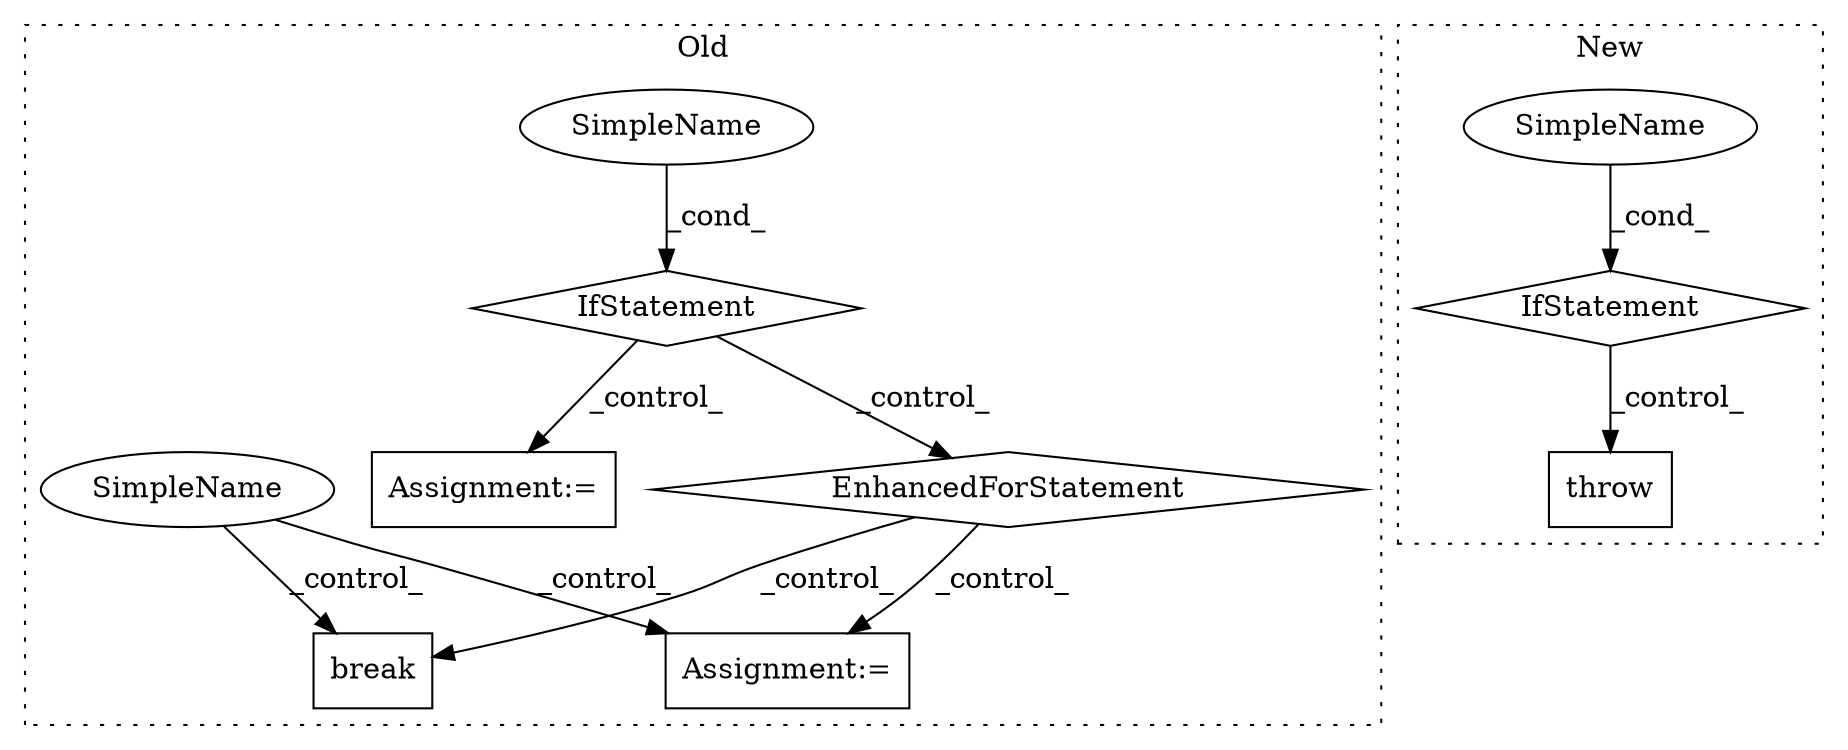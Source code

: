 digraph G {
subgraph cluster0 {
1 [label="break" a="10" s="3190" l="6" shape="box"];
5 [label="IfStatement" a="25" s="2888,2919" l="4,2" shape="diamond"];
6 [label="SimpleName" a="42" s="" l="" shape="ellipse"];
7 [label="Assignment:=" a="7" s="3173" l="1" shape="box"];
8 [label="Assignment:=" a="7" s="3013" l="1" shape="box"];
9 [label="SimpleName" a="42" s="" l="" shape="ellipse"];
10 [label="EnhancedForStatement" a="70" s="3026,3104" l="57,2" shape="diamond"];
label = "Old";
style="dotted";
}
subgraph cluster1 {
2 [label="throw" a="53" s="3340" l="6" shape="box"];
3 [label="IfStatement" a="25" s="3190,3216" l="4,2" shape="diamond"];
4 [label="SimpleName" a="42" s="" l="" shape="ellipse"];
label = "New";
style="dotted";
}
3 -> 2 [label="_control_"];
4 -> 3 [label="_cond_"];
5 -> 8 [label="_control_"];
5 -> 10 [label="_control_"];
6 -> 5 [label="_cond_"];
9 -> 7 [label="_control_"];
9 -> 1 [label="_control_"];
10 -> 1 [label="_control_"];
10 -> 7 [label="_control_"];
}